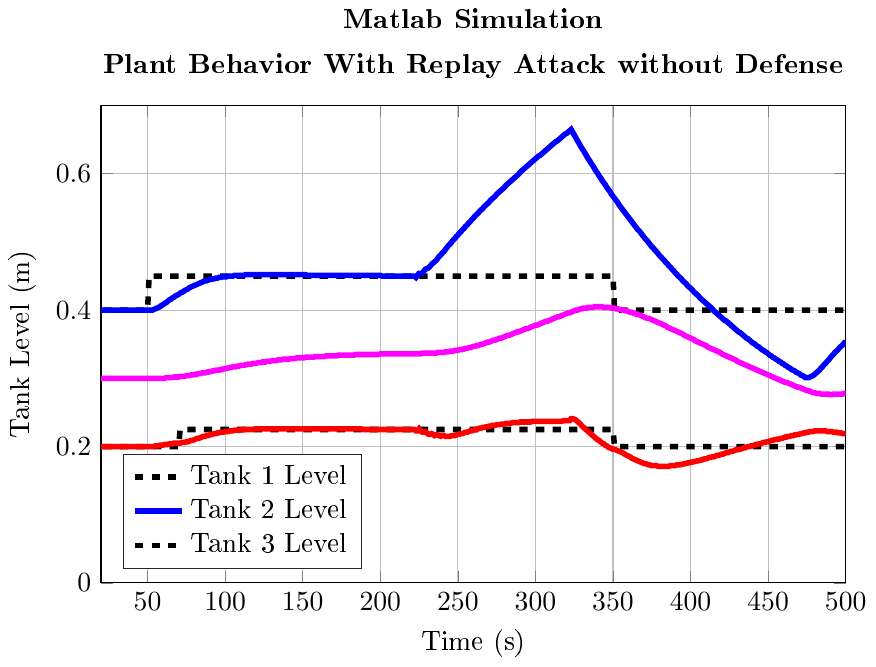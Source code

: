 % This file was created by matlab2tikz.
%
\documentclass[tikz]{standalone}
\usepackage[T1]{fontenc}
\usepackage[utf8]{inputenc}
\usepackage{pgfplots}
\usepackage{grffile}
\pgfplotsset{compat=newest}
\usetikzlibrary{plotmarks}
\usepgfplotslibrary{patchplots}
\usepackage{amsmath}

\begin{document}
\definecolor{mycolor1}{rgb}{1.0,0.0,1.0}%
%
\begin{tikzpicture}

\begin{axis}[%
width=0.78\columnwidth,
height=0.5\columnwidth,
at={(0\columnwidth,0\columnwidth)},
scale only axis,
xmin=20,
xmax=500,
xlabel={Time (s)},
xmajorgrids,
ymin=0,
ymax=0.7,
ylabel={Tank Level (m)},
ymajorgrids,
axis background/.style={fill=white},
title style={font=\bfseries,align=center},
title={Matlab Simulation\\[1ex]Plant Behavior With Replay Attack without Defense},
legend style={at={(0.03,0.03)},anchor=south west,legend cell align=left,align=left,draw=white!15!black}
]
\addplot [color=black,dashed,line width=2.0pt]
  table[row sep=crcr]{%
0	0.4\\
1	0.4\\
2	0.4\\
3	0.4\\
4	0.4\\
5	0.4\\
6	0.4\\
7	0.4\\
8	0.4\\
9	0.4\\
10	0.4\\
11	0.4\\
12	0.4\\
13	0.4\\
14	0.4\\
15	0.4\\
16	0.4\\
17	0.4\\
18	0.4\\
19	0.4\\
20	0.4\\
21	0.4\\
22	0.4\\
23	0.4\\
24	0.4\\
25	0.4\\
26	0.4\\
27	0.4\\
28	0.4\\
29	0.4\\
30	0.4\\
31	0.4\\
32	0.4\\
33	0.4\\
34	0.4\\
35	0.4\\
36	0.4\\
37	0.4\\
38	0.4\\
39	0.4\\
40	0.4\\
41	0.4\\
42	0.4\\
43	0.4\\
44	0.4\\
45	0.4\\
46	0.4\\
47	0.4\\
48	0.4\\
49	0.4\\
50	0.4\\
51	0.45\\
52	0.45\\
53	0.45\\
54	0.45\\
55	0.45\\
56	0.45\\
57	0.45\\
58	0.45\\
59	0.45\\
60	0.45\\
61	0.45\\
62	0.45\\
63	0.45\\
64	0.45\\
65	0.45\\
66	0.45\\
67	0.45\\
68	0.45\\
69	0.45\\
70	0.45\\
71	0.45\\
72	0.45\\
73	0.45\\
74	0.45\\
75	0.45\\
76	0.45\\
77	0.45\\
78	0.45\\
79	0.45\\
80	0.45\\
81	0.45\\
82	0.45\\
83	0.45\\
84	0.45\\
85	0.45\\
86	0.45\\
87	0.45\\
88	0.45\\
89	0.45\\
90	0.45\\
91	0.45\\
92	0.45\\
93	0.45\\
94	0.45\\
95	0.45\\
96	0.45\\
97	0.45\\
98	0.45\\
99	0.45\\
100	0.45\\
101	0.45\\
102	0.45\\
103	0.45\\
104	0.45\\
105	0.45\\
106	0.45\\
107	0.45\\
108	0.45\\
109	0.45\\
110	0.45\\
111	0.45\\
112	0.45\\
113	0.45\\
114	0.45\\
115	0.45\\
116	0.45\\
117	0.45\\
118	0.45\\
119	0.45\\
120	0.45\\
121	0.45\\
122	0.45\\
123	0.45\\
124	0.45\\
125	0.45\\
126	0.45\\
127	0.45\\
128	0.45\\
129	0.45\\
130	0.45\\
131	0.45\\
132	0.45\\
133	0.45\\
134	0.45\\
135	0.45\\
136	0.45\\
137	0.45\\
138	0.45\\
139	0.45\\
140	0.45\\
141	0.45\\
142	0.45\\
143	0.45\\
144	0.45\\
145	0.45\\
146	0.45\\
147	0.45\\
148	0.45\\
149	0.45\\
150	0.45\\
151	0.45\\
152	0.45\\
153	0.45\\
154	0.45\\
155	0.45\\
156	0.45\\
157	0.45\\
158	0.45\\
159	0.45\\
160	0.45\\
161	0.45\\
162	0.45\\
163	0.45\\
164	0.45\\
165	0.45\\
166	0.45\\
167	0.45\\
168	0.45\\
169	0.45\\
170	0.45\\
171	0.45\\
172	0.45\\
173	0.45\\
174	0.45\\
175	0.45\\
176	0.45\\
177	0.45\\
178	0.45\\
179	0.45\\
180	0.45\\
181	0.45\\
182	0.45\\
183	0.45\\
184	0.45\\
185	0.45\\
186	0.45\\
187	0.45\\
188	0.45\\
189	0.45\\
190	0.45\\
191	0.45\\
192	0.45\\
193	0.45\\
194	0.45\\
195	0.45\\
196	0.45\\
197	0.45\\
198	0.45\\
199	0.45\\
200	0.45\\
201	0.45\\
202	0.45\\
203	0.45\\
204	0.45\\
205	0.45\\
206	0.45\\
207	0.45\\
208	0.45\\
209	0.45\\
210	0.45\\
211	0.45\\
212	0.45\\
213	0.45\\
214	0.45\\
215	0.45\\
216	0.45\\
217	0.45\\
218	0.45\\
219	0.45\\
220	0.45\\
221	0.45\\
222	0.45\\
223	0.45\\
224	0.45\\
225	0.45\\
226	0.45\\
227	0.45\\
228	0.45\\
229	0.45\\
230	0.45\\
231	0.45\\
232	0.45\\
233	0.45\\
234	0.45\\
235	0.45\\
236	0.45\\
237	0.45\\
238	0.45\\
239	0.45\\
240	0.45\\
241	0.45\\
242	0.45\\
243	0.45\\
244	0.45\\
245	0.45\\
246	0.45\\
247	0.45\\
248	0.45\\
249	0.45\\
250	0.45\\
251	0.45\\
252	0.45\\
253	0.45\\
254	0.45\\
255	0.45\\
256	0.45\\
257	0.45\\
258	0.45\\
259	0.45\\
260	0.45\\
261	0.45\\
262	0.45\\
263	0.45\\
264	0.45\\
265	0.45\\
266	0.45\\
267	0.45\\
268	0.45\\
269	0.45\\
270	0.45\\
271	0.45\\
272	0.45\\
273	0.45\\
274	0.45\\
275	0.45\\
276	0.45\\
277	0.45\\
278	0.45\\
279	0.45\\
280	0.45\\
281	0.45\\
282	0.45\\
283	0.45\\
284	0.45\\
285	0.45\\
286	0.45\\
287	0.45\\
288	0.45\\
289	0.45\\
290	0.45\\
291	0.45\\
292	0.45\\
293	0.45\\
294	0.45\\
295	0.45\\
296	0.45\\
297	0.45\\
298	0.45\\
299	0.45\\
300	0.45\\
301	0.45\\
302	0.45\\
303	0.45\\
304	0.45\\
305	0.45\\
306	0.45\\
307	0.45\\
308	0.45\\
309	0.45\\
310	0.45\\
311	0.45\\
312	0.45\\
313	0.45\\
314	0.45\\
315	0.45\\
316	0.45\\
317	0.45\\
318	0.45\\
319	0.45\\
320	0.45\\
321	0.45\\
322	0.45\\
323	0.45\\
324	0.45\\
325	0.45\\
326	0.45\\
327	0.45\\
328	0.45\\
329	0.45\\
330	0.45\\
331	0.45\\
332	0.45\\
333	0.45\\
334	0.45\\
335	0.45\\
336	0.45\\
337	0.45\\
338	0.45\\
339	0.45\\
340	0.45\\
341	0.45\\
342	0.45\\
343	0.45\\
344	0.45\\
345	0.45\\
346	0.45\\
347	0.45\\
348	0.45\\
349	0.45\\
350	0.45\\
351	0.4\\
352	0.4\\
353	0.4\\
354	0.4\\
355	0.4\\
356	0.4\\
357	0.4\\
358	0.4\\
359	0.4\\
360	0.4\\
361	0.4\\
362	0.4\\
363	0.4\\
364	0.4\\
365	0.4\\
366	0.4\\
367	0.4\\
368	0.4\\
369	0.4\\
370	0.4\\
371	0.4\\
372	0.4\\
373	0.4\\
374	0.4\\
375	0.4\\
376	0.4\\
377	0.4\\
378	0.4\\
379	0.4\\
380	0.4\\
381	0.4\\
382	0.4\\
383	0.4\\
384	0.4\\
385	0.4\\
386	0.4\\
387	0.4\\
388	0.4\\
389	0.4\\
390	0.4\\
391	0.4\\
392	0.4\\
393	0.4\\
394	0.4\\
395	0.4\\
396	0.4\\
397	0.4\\
398	0.4\\
399	0.4\\
400	0.4\\
401	0.4\\
402	0.4\\
403	0.4\\
404	0.4\\
405	0.4\\
406	0.4\\
407	0.4\\
408	0.4\\
409	0.4\\
410	0.4\\
411	0.4\\
412	0.4\\
413	0.4\\
414	0.4\\
415	0.4\\
416	0.4\\
417	0.4\\
418	0.4\\
419	0.4\\
420	0.4\\
421	0.4\\
422	0.4\\
423	0.4\\
424	0.4\\
425	0.4\\
426	0.4\\
427	0.4\\
428	0.4\\
429	0.4\\
430	0.4\\
431	0.4\\
432	0.4\\
433	0.4\\
434	0.4\\
435	0.4\\
436	0.4\\
437	0.4\\
438	0.4\\
439	0.4\\
440	0.4\\
441	0.4\\
442	0.4\\
443	0.4\\
444	0.4\\
445	0.4\\
446	0.4\\
447	0.4\\
448	0.4\\
449	0.4\\
450	0.4\\
451	0.4\\
452	0.4\\
453	0.4\\
454	0.4\\
455	0.4\\
456	0.4\\
457	0.4\\
458	0.4\\
459	0.4\\
460	0.4\\
461	0.4\\
462	0.4\\
463	0.4\\
464	0.4\\
465	0.4\\
466	0.4\\
467	0.4\\
468	0.4\\
469	0.4\\
470	0.4\\
471	0.4\\
472	0.4\\
473	0.4\\
474	0.4\\
475	0.4\\
476	0.4\\
477	0.4\\
478	0.4\\
479	0.4\\
480	0.4\\
481	0.4\\
482	0.4\\
483	0.4\\
484	0.4\\
485	0.4\\
486	0.4\\
487	0.4\\
488	0.4\\
489	0.4\\
490	0.4\\
491	0.4\\
492	0.4\\
493	0.4\\
494	0.4\\
495	0.4\\
496	0.4\\
497	0.4\\
498	0.4\\
499	0.4\\
500	0.4\\
};
\addlegendentry{Tank 1 Level};

\addplot [color=blue,solid,line width=2.0pt]
  table[row sep=crcr]{%
0	0.4\\
1	0.4\\
2	0.4\\
3	0.4\\
4	0.4\\
5	0.4\\
6	0.4\\
7	0.4\\
8	0.4\\
9	0.4\\
10	0.4\\
11	0.4\\
12	0.4\\
13	0.4\\
14	0.4\\
15	0.4\\
16	0.4\\
17	0.4\\
18	0.4\\
19	0.4\\
20	0.4\\
21	0.4\\
22	0.4\\
23	0.4\\
24	0.4\\
25	0.4\\
26	0.4\\
27	0.4\\
28	0.4\\
29	0.4\\
30	0.4\\
31	0.4\\
32	0.4\\
33	0.4\\
34	0.4\\
35	0.4\\
36	0.4\\
37	0.4\\
38	0.4\\
39	0.4\\
40	0.4\\
41	0.4\\
42	0.4\\
43	0.4\\
44	0.4\\
45	0.4\\
46	0.4\\
47	0.4\\
48	0.4\\
49	0.4\\
50	0.4\\
51	0.4\\
52	0.4\\
53	0.4\\
54	0.401\\
55	0.402\\
56	0.403\\
57	0.404\\
58	0.405\\
59	0.407\\
60	0.408\\
61	0.41\\
62	0.411\\
63	0.413\\
64	0.415\\
65	0.416\\
66	0.418\\
67	0.419\\
68	0.421\\
69	0.422\\
70	0.423\\
71	0.425\\
72	0.426\\
73	0.427\\
74	0.429\\
75	0.43\\
76	0.431\\
77	0.433\\
78	0.434\\
79	0.435\\
80	0.436\\
81	0.437\\
82	0.438\\
83	0.439\\
84	0.44\\
85	0.441\\
86	0.442\\
87	0.443\\
88	0.443\\
89	0.444\\
90	0.445\\
91	0.445\\
92	0.446\\
93	0.446\\
94	0.447\\
95	0.447\\
96	0.448\\
97	0.448\\
98	0.449\\
99	0.449\\
100	0.449\\
101	0.449\\
102	0.45\\
103	0.45\\
104	0.45\\
105	0.45\\
106	0.451\\
107	0.451\\
108	0.451\\
109	0.451\\
110	0.451\\
111	0.451\\
112	0.451\\
113	0.452\\
114	0.452\\
115	0.452\\
116	0.452\\
117	0.452\\
118	0.452\\
119	0.452\\
120	0.452\\
121	0.452\\
122	0.452\\
123	0.452\\
124	0.452\\
125	0.452\\
126	0.452\\
127	0.452\\
128	0.452\\
129	0.452\\
130	0.452\\
131	0.452\\
132	0.452\\
133	0.452\\
134	0.452\\
135	0.452\\
136	0.452\\
137	0.452\\
138	0.452\\
139	0.452\\
140	0.452\\
141	0.452\\
142	0.452\\
143	0.452\\
144	0.452\\
145	0.452\\
146	0.452\\
147	0.452\\
148	0.452\\
149	0.452\\
150	0.452\\
151	0.452\\
152	0.452\\
153	0.451\\
154	0.451\\
155	0.451\\
156	0.451\\
157	0.451\\
158	0.451\\
159	0.451\\
160	0.451\\
161	0.451\\
162	0.451\\
163	0.451\\
164	0.451\\
165	0.451\\
166	0.451\\
167	0.451\\
168	0.451\\
169	0.451\\
170	0.451\\
171	0.451\\
172	0.451\\
173	0.451\\
174	0.451\\
175	0.451\\
176	0.451\\
177	0.451\\
178	0.451\\
179	0.451\\
180	0.451\\
181	0.451\\
182	0.451\\
183	0.451\\
184	0.451\\
185	0.451\\
186	0.451\\
187	0.451\\
188	0.451\\
189	0.451\\
190	0.451\\
191	0.451\\
192	0.451\\
193	0.451\\
194	0.451\\
195	0.451\\
196	0.451\\
197	0.451\\
198	0.451\\
199	0.451\\
200	0.451\\
201	0.45\\
202	0.45\\
203	0.45\\
204	0.45\\
205	0.45\\
206	0.45\\
207	0.45\\
208	0.45\\
209	0.45\\
210	0.45\\
211	0.45\\
212	0.45\\
213	0.45\\
214	0.45\\
215	0.45\\
216	0.45\\
217	0.45\\
218	0.45\\
219	0.45\\
220	0.45\\
221	0.45\\
222	0.45\\
223	0.448\\
224	0.451\\
225	0.454\\
226	0.454\\
227	0.454\\
228	0.457\\
229	0.46\\
230	0.461\\
231	0.462\\
232	0.464\\
233	0.467\\
234	0.469\\
235	0.471\\
236	0.473\\
237	0.476\\
238	0.479\\
239	0.481\\
240	0.484\\
241	0.486\\
242	0.489\\
243	0.492\\
244	0.495\\
245	0.497\\
246	0.5\\
247	0.503\\
248	0.505\\
249	0.508\\
250	0.51\\
251	0.513\\
252	0.515\\
253	0.518\\
254	0.52\\
255	0.523\\
256	0.525\\
257	0.528\\
258	0.53\\
259	0.533\\
260	0.535\\
261	0.538\\
262	0.54\\
263	0.542\\
264	0.545\\
265	0.547\\
266	0.549\\
267	0.552\\
268	0.554\\
269	0.556\\
270	0.558\\
271	0.561\\
272	0.563\\
273	0.565\\
274	0.567\\
275	0.57\\
276	0.572\\
277	0.574\\
278	0.576\\
279	0.578\\
280	0.58\\
281	0.583\\
282	0.585\\
283	0.587\\
284	0.589\\
285	0.591\\
286	0.593\\
287	0.595\\
288	0.597\\
289	0.599\\
290	0.602\\
291	0.604\\
292	0.606\\
293	0.608\\
294	0.61\\
295	0.612\\
296	0.614\\
297	0.616\\
298	0.618\\
299	0.62\\
300	0.622\\
301	0.624\\
302	0.626\\
303	0.627\\
304	0.629\\
305	0.631\\
306	0.633\\
307	0.635\\
308	0.637\\
309	0.639\\
310	0.641\\
311	0.643\\
312	0.645\\
313	0.647\\
314	0.648\\
315	0.65\\
316	0.652\\
317	0.654\\
318	0.656\\
319	0.658\\
320	0.659\\
321	0.661\\
322	0.663\\
323	0.665\\
324	0.661\\
325	0.657\\
326	0.653\\
327	0.649\\
328	0.645\\
329	0.641\\
330	0.637\\
331	0.634\\
332	0.63\\
333	0.626\\
334	0.622\\
335	0.619\\
336	0.615\\
337	0.612\\
338	0.608\\
339	0.604\\
340	0.601\\
341	0.597\\
342	0.594\\
343	0.59\\
344	0.587\\
345	0.584\\
346	0.58\\
347	0.577\\
348	0.574\\
349	0.57\\
350	0.567\\
351	0.564\\
352	0.561\\
353	0.558\\
354	0.554\\
355	0.551\\
356	0.548\\
357	0.545\\
358	0.542\\
359	0.539\\
360	0.536\\
361	0.533\\
362	0.53\\
363	0.527\\
364	0.524\\
365	0.521\\
366	0.518\\
367	0.516\\
368	0.513\\
369	0.51\\
370	0.507\\
371	0.504\\
372	0.502\\
373	0.499\\
374	0.496\\
375	0.493\\
376	0.491\\
377	0.488\\
378	0.486\\
379	0.483\\
380	0.48\\
381	0.478\\
382	0.475\\
383	0.473\\
384	0.47\\
385	0.468\\
386	0.465\\
387	0.463\\
388	0.46\\
389	0.458\\
390	0.455\\
391	0.453\\
392	0.45\\
393	0.448\\
394	0.446\\
395	0.443\\
396	0.441\\
397	0.439\\
398	0.436\\
399	0.434\\
400	0.432\\
401	0.43\\
402	0.427\\
403	0.425\\
404	0.423\\
405	0.421\\
406	0.418\\
407	0.416\\
408	0.414\\
409	0.412\\
410	0.41\\
411	0.408\\
412	0.406\\
413	0.404\\
414	0.402\\
415	0.399\\
416	0.397\\
417	0.395\\
418	0.393\\
419	0.391\\
420	0.389\\
421	0.387\\
422	0.385\\
423	0.384\\
424	0.382\\
425	0.38\\
426	0.378\\
427	0.376\\
428	0.374\\
429	0.372\\
430	0.37\\
431	0.368\\
432	0.367\\
433	0.365\\
434	0.363\\
435	0.361\\
436	0.359\\
437	0.358\\
438	0.356\\
439	0.354\\
440	0.352\\
441	0.351\\
442	0.349\\
443	0.347\\
444	0.346\\
445	0.344\\
446	0.342\\
447	0.341\\
448	0.339\\
449	0.338\\
450	0.336\\
451	0.334\\
452	0.333\\
453	0.331\\
454	0.33\\
455	0.328\\
456	0.327\\
457	0.325\\
458	0.324\\
459	0.322\\
460	0.321\\
461	0.319\\
462	0.318\\
463	0.316\\
464	0.315\\
465	0.313\\
466	0.312\\
467	0.311\\
468	0.309\\
469	0.308\\
470	0.307\\
471	0.305\\
472	0.304\\
473	0.303\\
474	0.301\\
475	0.301\\
476	0.301\\
477	0.302\\
478	0.303\\
479	0.304\\
480	0.306\\
481	0.308\\
482	0.31\\
483	0.312\\
484	0.315\\
485	0.317\\
486	0.32\\
487	0.322\\
488	0.325\\
489	0.327\\
490	0.33\\
491	0.333\\
492	0.335\\
493	0.338\\
494	0.34\\
495	0.342\\
496	0.345\\
497	0.347\\
498	0.349\\
499	0.352\\
500	0.354\\
};
\addlegendentry{Tank 2 Level};

\addplot [color=black,dashed,line width=2.0pt]
  table[row sep=crcr]{%
0	0.2\\
1	0.2\\
2	0.2\\
3	0.2\\
4	0.2\\
5	0.2\\
6	0.2\\
7	0.2\\
8	0.2\\
9	0.2\\
10	0.2\\
11	0.2\\
12	0.2\\
13	0.2\\
14	0.2\\
15	0.2\\
16	0.2\\
17	0.2\\
18	0.2\\
19	0.2\\
20	0.2\\
21	0.2\\
22	0.2\\
23	0.2\\
24	0.2\\
25	0.2\\
26	0.2\\
27	0.2\\
28	0.2\\
29	0.2\\
30	0.2\\
31	0.2\\
32	0.2\\
33	0.2\\
34	0.2\\
35	0.2\\
36	0.2\\
37	0.2\\
38	0.2\\
39	0.2\\
40	0.2\\
41	0.2\\
42	0.2\\
43	0.2\\
44	0.2\\
45	0.2\\
46	0.2\\
47	0.2\\
48	0.2\\
49	0.2\\
50	0.2\\
51	0.2\\
52	0.2\\
53	0.2\\
54	0.2\\
55	0.2\\
56	0.2\\
57	0.2\\
58	0.2\\
59	0.2\\
60	0.2\\
61	0.2\\
62	0.2\\
63	0.2\\
64	0.2\\
65	0.2\\
66	0.2\\
67	0.2\\
68	0.2\\
69	0.2\\
70	0.2\\
71	0.225\\
72	0.225\\
73	0.225\\
74	0.225\\
75	0.225\\
76	0.225\\
77	0.225\\
78	0.225\\
79	0.225\\
80	0.225\\
81	0.225\\
82	0.225\\
83	0.225\\
84	0.225\\
85	0.225\\
86	0.225\\
87	0.225\\
88	0.225\\
89	0.225\\
90	0.225\\
91	0.225\\
92	0.225\\
93	0.225\\
94	0.225\\
95	0.225\\
96	0.225\\
97	0.225\\
98	0.225\\
99	0.225\\
100	0.225\\
101	0.225\\
102	0.225\\
103	0.225\\
104	0.225\\
105	0.225\\
106	0.225\\
107	0.225\\
108	0.225\\
109	0.225\\
110	0.225\\
111	0.225\\
112	0.225\\
113	0.225\\
114	0.225\\
115	0.225\\
116	0.225\\
117	0.225\\
118	0.225\\
119	0.225\\
120	0.225\\
121	0.225\\
122	0.225\\
123	0.225\\
124	0.225\\
125	0.225\\
126	0.225\\
127	0.225\\
128	0.225\\
129	0.225\\
130	0.225\\
131	0.225\\
132	0.225\\
133	0.225\\
134	0.225\\
135	0.225\\
136	0.225\\
137	0.225\\
138	0.225\\
139	0.225\\
140	0.225\\
141	0.225\\
142	0.225\\
143	0.225\\
144	0.225\\
145	0.225\\
146	0.225\\
147	0.225\\
148	0.225\\
149	0.225\\
150	0.225\\
151	0.225\\
152	0.225\\
153	0.225\\
154	0.225\\
155	0.225\\
156	0.225\\
157	0.225\\
158	0.225\\
159	0.225\\
160	0.225\\
161	0.225\\
162	0.225\\
163	0.225\\
164	0.225\\
165	0.225\\
166	0.225\\
167	0.225\\
168	0.225\\
169	0.225\\
170	0.225\\
171	0.225\\
172	0.225\\
173	0.225\\
174	0.225\\
175	0.225\\
176	0.225\\
177	0.225\\
178	0.225\\
179	0.225\\
180	0.225\\
181	0.225\\
182	0.225\\
183	0.225\\
184	0.225\\
185	0.225\\
186	0.225\\
187	0.225\\
188	0.225\\
189	0.225\\
190	0.225\\
191	0.225\\
192	0.225\\
193	0.225\\
194	0.225\\
195	0.225\\
196	0.225\\
197	0.225\\
198	0.225\\
199	0.225\\
200	0.225\\
201	0.225\\
202	0.225\\
203	0.225\\
204	0.225\\
205	0.225\\
206	0.225\\
207	0.225\\
208	0.225\\
209	0.225\\
210	0.225\\
211	0.225\\
212	0.225\\
213	0.225\\
214	0.225\\
215	0.225\\
216	0.225\\
217	0.225\\
218	0.225\\
219	0.225\\
220	0.225\\
221	0.225\\
222	0.225\\
223	0.225\\
224	0.225\\
225	0.225\\
226	0.225\\
227	0.225\\
228	0.225\\
229	0.225\\
230	0.225\\
231	0.225\\
232	0.225\\
233	0.225\\
234	0.225\\
235	0.225\\
236	0.225\\
237	0.225\\
238	0.225\\
239	0.225\\
240	0.225\\
241	0.225\\
242	0.225\\
243	0.225\\
244	0.225\\
245	0.225\\
246	0.225\\
247	0.225\\
248	0.225\\
249	0.225\\
250	0.225\\
251	0.225\\
252	0.225\\
253	0.225\\
254	0.225\\
255	0.225\\
256	0.225\\
257	0.225\\
258	0.225\\
259	0.225\\
260	0.225\\
261	0.225\\
262	0.225\\
263	0.225\\
264	0.225\\
265	0.225\\
266	0.225\\
267	0.225\\
268	0.225\\
269	0.225\\
270	0.225\\
271	0.225\\
272	0.225\\
273	0.225\\
274	0.225\\
275	0.225\\
276	0.225\\
277	0.225\\
278	0.225\\
279	0.225\\
280	0.225\\
281	0.225\\
282	0.225\\
283	0.225\\
284	0.225\\
285	0.225\\
286	0.225\\
287	0.225\\
288	0.225\\
289	0.225\\
290	0.225\\
291	0.225\\
292	0.225\\
293	0.225\\
294	0.225\\
295	0.225\\
296	0.225\\
297	0.225\\
298	0.225\\
299	0.225\\
300	0.225\\
301	0.225\\
302	0.225\\
303	0.225\\
304	0.225\\
305	0.225\\
306	0.225\\
307	0.225\\
308	0.225\\
309	0.225\\
310	0.225\\
311	0.225\\
312	0.225\\
313	0.225\\
314	0.225\\
315	0.225\\
316	0.225\\
317	0.225\\
318	0.225\\
319	0.225\\
320	0.225\\
321	0.225\\
322	0.225\\
323	0.225\\
324	0.225\\
325	0.225\\
326	0.225\\
327	0.225\\
328	0.225\\
329	0.225\\
330	0.225\\
331	0.225\\
332	0.225\\
333	0.225\\
334	0.225\\
335	0.225\\
336	0.225\\
337	0.225\\
338	0.225\\
339	0.225\\
340	0.225\\
341	0.225\\
342	0.225\\
343	0.225\\
344	0.225\\
345	0.225\\
346	0.225\\
347	0.225\\
348	0.225\\
349	0.225\\
350	0.225\\
351	0.2\\
352	0.2\\
353	0.2\\
354	0.2\\
355	0.2\\
356	0.2\\
357	0.2\\
358	0.2\\
359	0.2\\
360	0.2\\
361	0.2\\
362	0.2\\
363	0.2\\
364	0.2\\
365	0.2\\
366	0.2\\
367	0.2\\
368	0.2\\
369	0.2\\
370	0.2\\
371	0.2\\
372	0.2\\
373	0.2\\
374	0.2\\
375	0.2\\
376	0.2\\
377	0.2\\
378	0.2\\
379	0.2\\
380	0.2\\
381	0.2\\
382	0.2\\
383	0.2\\
384	0.2\\
385	0.2\\
386	0.2\\
387	0.2\\
388	0.2\\
389	0.2\\
390	0.2\\
391	0.2\\
392	0.2\\
393	0.2\\
394	0.2\\
395	0.2\\
396	0.2\\
397	0.2\\
398	0.2\\
399	0.2\\
400	0.2\\
401	0.2\\
402	0.2\\
403	0.2\\
404	0.2\\
405	0.2\\
406	0.2\\
407	0.2\\
408	0.2\\
409	0.2\\
410	0.2\\
411	0.2\\
412	0.2\\
413	0.2\\
414	0.2\\
415	0.2\\
416	0.2\\
417	0.2\\
418	0.2\\
419	0.2\\
420	0.2\\
421	0.2\\
422	0.2\\
423	0.2\\
424	0.2\\
425	0.2\\
426	0.2\\
427	0.2\\
428	0.2\\
429	0.2\\
430	0.2\\
431	0.2\\
432	0.2\\
433	0.2\\
434	0.2\\
435	0.2\\
436	0.2\\
437	0.2\\
438	0.2\\
439	0.2\\
440	0.2\\
441	0.2\\
442	0.2\\
443	0.2\\
444	0.2\\
445	0.2\\
446	0.2\\
447	0.2\\
448	0.2\\
449	0.2\\
450	0.2\\
451	0.2\\
452	0.2\\
453	0.2\\
454	0.2\\
455	0.2\\
456	0.2\\
457	0.2\\
458	0.2\\
459	0.2\\
460	0.2\\
461	0.2\\
462	0.2\\
463	0.2\\
464	0.2\\
465	0.2\\
466	0.2\\
467	0.2\\
468	0.2\\
469	0.2\\
470	0.2\\
471	0.2\\
472	0.2\\
473	0.2\\
474	0.2\\
475	0.2\\
476	0.2\\
477	0.2\\
478	0.2\\
479	0.2\\
480	0.2\\
481	0.2\\
482	0.2\\
483	0.2\\
484	0.2\\
485	0.2\\
486	0.2\\
487	0.2\\
488	0.2\\
489	0.2\\
490	0.2\\
491	0.2\\
492	0.2\\
493	0.2\\
494	0.2\\
495	0.2\\
496	0.2\\
497	0.2\\
498	0.2\\
499	0.2\\
500	0.2\\
};
\addlegendentry{Tank 3 Level};

\addplot [color=red,solid,line width=2.0pt,forget plot]
  table[row sep=crcr]{%
0	0.2\\
1	0.2\\
2	0.2\\
3	0.2\\
4	0.2\\
5	0.2\\
6	0.2\\
7	0.2\\
8	0.2\\
9	0.2\\
10	0.2\\
11	0.2\\
12	0.2\\
13	0.2\\
14	0.2\\
15	0.2\\
16	0.2\\
17	0.2\\
18	0.2\\
19	0.2\\
20	0.2\\
21	0.2\\
22	0.2\\
23	0.2\\
24	0.2\\
25	0.2\\
26	0.2\\
27	0.2\\
28	0.2\\
29	0.2\\
30	0.2\\
31	0.2\\
32	0.2\\
33	0.2\\
34	0.2\\
35	0.2\\
36	0.2\\
37	0.2\\
38	0.2\\
39	0.2\\
40	0.2\\
41	0.2\\
42	0.2\\
43	0.2\\
44	0.2\\
45	0.2\\
46	0.2\\
47	0.2\\
48	0.2\\
49	0.2\\
50	0.2\\
51	0.2\\
52	0.2\\
53	0.2\\
54	0.2\\
55	0.201\\
56	0.201\\
57	0.201\\
58	0.202\\
59	0.202\\
60	0.202\\
61	0.203\\
62	0.203\\
63	0.203\\
64	0.204\\
65	0.204\\
66	0.204\\
67	0.205\\
68	0.205\\
69	0.205\\
70	0.205\\
71	0.205\\
72	0.206\\
73	0.206\\
74	0.206\\
75	0.207\\
76	0.207\\
77	0.208\\
78	0.209\\
79	0.209\\
80	0.21\\
81	0.211\\
82	0.212\\
83	0.212\\
84	0.213\\
85	0.214\\
86	0.215\\
87	0.215\\
88	0.216\\
89	0.216\\
90	0.217\\
91	0.218\\
92	0.218\\
93	0.219\\
94	0.219\\
95	0.22\\
96	0.22\\
97	0.221\\
98	0.221\\
99	0.221\\
100	0.222\\
101	0.222\\
102	0.222\\
103	0.223\\
104	0.223\\
105	0.223\\
106	0.224\\
107	0.224\\
108	0.224\\
109	0.224\\
110	0.224\\
111	0.225\\
112	0.225\\
113	0.225\\
114	0.225\\
115	0.225\\
116	0.225\\
117	0.225\\
118	0.225\\
119	0.226\\
120	0.226\\
121	0.226\\
122	0.226\\
123	0.226\\
124	0.226\\
125	0.226\\
126	0.226\\
127	0.226\\
128	0.226\\
129	0.226\\
130	0.226\\
131	0.226\\
132	0.226\\
133	0.226\\
134	0.226\\
135	0.226\\
136	0.226\\
137	0.226\\
138	0.226\\
139	0.226\\
140	0.226\\
141	0.226\\
142	0.226\\
143	0.226\\
144	0.226\\
145	0.226\\
146	0.226\\
147	0.226\\
148	0.226\\
149	0.226\\
150	0.226\\
151	0.226\\
152	0.226\\
153	0.226\\
154	0.226\\
155	0.226\\
156	0.226\\
157	0.226\\
158	0.226\\
159	0.226\\
160	0.226\\
161	0.226\\
162	0.226\\
163	0.226\\
164	0.226\\
165	0.226\\
166	0.226\\
167	0.226\\
168	0.226\\
169	0.226\\
170	0.226\\
171	0.226\\
172	0.226\\
173	0.226\\
174	0.226\\
175	0.226\\
176	0.226\\
177	0.226\\
178	0.226\\
179	0.226\\
180	0.226\\
181	0.226\\
182	0.226\\
183	0.226\\
184	0.226\\
185	0.226\\
186	0.226\\
187	0.226\\
188	0.226\\
189	0.225\\
190	0.225\\
191	0.225\\
192	0.225\\
193	0.225\\
194	0.225\\
195	0.225\\
196	0.225\\
197	0.225\\
198	0.225\\
199	0.225\\
200	0.225\\
201	0.225\\
202	0.225\\
203	0.225\\
204	0.225\\
205	0.225\\
206	0.225\\
207	0.225\\
208	0.225\\
209	0.225\\
210	0.225\\
211	0.225\\
212	0.225\\
213	0.225\\
214	0.225\\
215	0.225\\
216	0.225\\
217	0.225\\
218	0.225\\
219	0.225\\
220	0.225\\
221	0.225\\
222	0.225\\
223	0.223\\
224	0.223\\
225	0.226\\
226	0.223\\
227	0.221\\
228	0.221\\
229	0.222\\
230	0.22\\
231	0.218\\
232	0.218\\
233	0.219\\
234	0.218\\
235	0.216\\
236	0.217\\
237	0.217\\
238	0.216\\
239	0.215\\
240	0.216\\
241	0.216\\
242	0.215\\
243	0.215\\
244	0.215\\
245	0.215\\
246	0.216\\
247	0.216\\
248	0.216\\
249	0.217\\
250	0.218\\
251	0.218\\
252	0.219\\
253	0.219\\
254	0.22\\
255	0.221\\
256	0.221\\
257	0.222\\
258	0.223\\
259	0.223\\
260	0.224\\
261	0.225\\
262	0.225\\
263	0.226\\
264	0.227\\
265	0.227\\
266	0.228\\
267	0.228\\
268	0.229\\
269	0.229\\
270	0.23\\
271	0.23\\
272	0.231\\
273	0.231\\
274	0.231\\
275	0.232\\
276	0.232\\
277	0.232\\
278	0.233\\
279	0.233\\
280	0.233\\
281	0.234\\
282	0.234\\
283	0.234\\
284	0.234\\
285	0.235\\
286	0.235\\
287	0.235\\
288	0.235\\
289	0.235\\
290	0.236\\
291	0.236\\
292	0.236\\
293	0.236\\
294	0.236\\
295	0.236\\
296	0.236\\
297	0.236\\
298	0.237\\
299	0.237\\
300	0.237\\
301	0.237\\
302	0.237\\
303	0.237\\
304	0.237\\
305	0.237\\
306	0.237\\
307	0.237\\
308	0.237\\
309	0.237\\
310	0.237\\
311	0.237\\
312	0.237\\
313	0.237\\
314	0.237\\
315	0.237\\
316	0.237\\
317	0.237\\
318	0.238\\
319	0.238\\
320	0.238\\
321	0.238\\
322	0.238\\
323	0.241\\
324	0.241\\
325	0.24\\
326	0.239\\
327	0.237\\
328	0.235\\
329	0.233\\
330	0.23\\
331	0.228\\
332	0.226\\
333	0.224\\
334	0.222\\
335	0.22\\
336	0.218\\
337	0.216\\
338	0.214\\
339	0.212\\
340	0.21\\
341	0.209\\
342	0.207\\
343	0.205\\
344	0.204\\
345	0.202\\
346	0.201\\
347	0.199\\
348	0.198\\
349	0.197\\
350	0.196\\
351	0.196\\
352	0.195\\
353	0.194\\
354	0.193\\
355	0.192\\
356	0.191\\
357	0.19\\
358	0.188\\
359	0.187\\
360	0.186\\
361	0.185\\
362	0.183\\
363	0.182\\
364	0.181\\
365	0.18\\
366	0.179\\
367	0.178\\
368	0.177\\
369	0.176\\
370	0.175\\
371	0.175\\
372	0.174\\
373	0.173\\
374	0.173\\
375	0.172\\
376	0.172\\
377	0.172\\
378	0.172\\
379	0.171\\
380	0.171\\
381	0.171\\
382	0.171\\
383	0.171\\
384	0.171\\
385	0.171\\
386	0.171\\
387	0.172\\
388	0.172\\
389	0.172\\
390	0.172\\
391	0.173\\
392	0.173\\
393	0.173\\
394	0.174\\
395	0.174\\
396	0.175\\
397	0.175\\
398	0.176\\
399	0.176\\
400	0.177\\
401	0.177\\
402	0.178\\
403	0.178\\
404	0.179\\
405	0.179\\
406	0.18\\
407	0.18\\
408	0.181\\
409	0.182\\
410	0.182\\
411	0.183\\
412	0.184\\
413	0.184\\
414	0.185\\
415	0.185\\
416	0.186\\
417	0.187\\
418	0.187\\
419	0.188\\
420	0.189\\
421	0.189\\
422	0.19\\
423	0.191\\
424	0.191\\
425	0.192\\
426	0.193\\
427	0.193\\
428	0.194\\
429	0.195\\
430	0.195\\
431	0.196\\
432	0.196\\
433	0.197\\
434	0.198\\
435	0.198\\
436	0.199\\
437	0.2\\
438	0.2\\
439	0.201\\
440	0.201\\
441	0.202\\
442	0.203\\
443	0.203\\
444	0.204\\
445	0.204\\
446	0.205\\
447	0.206\\
448	0.206\\
449	0.207\\
450	0.207\\
451	0.208\\
452	0.209\\
453	0.209\\
454	0.21\\
455	0.21\\
456	0.211\\
457	0.211\\
458	0.212\\
459	0.212\\
460	0.213\\
461	0.214\\
462	0.214\\
463	0.215\\
464	0.215\\
465	0.216\\
466	0.216\\
467	0.217\\
468	0.217\\
469	0.218\\
470	0.218\\
471	0.219\\
472	0.219\\
473	0.22\\
474	0.22\\
475	0.221\\
476	0.221\\
477	0.222\\
478	0.222\\
479	0.222\\
480	0.223\\
481	0.223\\
482	0.223\\
483	0.223\\
484	0.223\\
485	0.223\\
486	0.223\\
487	0.223\\
488	0.222\\
489	0.222\\
490	0.222\\
491	0.222\\
492	0.221\\
493	0.221\\
494	0.221\\
495	0.22\\
496	0.22\\
497	0.22\\
498	0.219\\
499	0.219\\
500	0.219\\
};
\addplot [color=mycolor1,solid,line width=2.0pt,forget plot]
  table[row sep=crcr]{%
0	0.3\\
1	0.3\\
2	0.3\\
3	0.3\\
4	0.3\\
5	0.3\\
6	0.3\\
7	0.3\\
8	0.3\\
9	0.3\\
10	0.3\\
11	0.3\\
12	0.3\\
13	0.3\\
14	0.3\\
15	0.3\\
16	0.3\\
17	0.3\\
18	0.3\\
19	0.3\\
20	0.3\\
21	0.3\\
22	0.3\\
23	0.3\\
24	0.3\\
25	0.3\\
26	0.3\\
27	0.3\\
28	0.3\\
29	0.3\\
30	0.3\\
31	0.3\\
32	0.3\\
33	0.3\\
34	0.3\\
35	0.3\\
36	0.3\\
37	0.3\\
38	0.3\\
39	0.3\\
40	0.3\\
41	0.3\\
42	0.3\\
43	0.3\\
44	0.3\\
45	0.3\\
46	0.3\\
47	0.3\\
48	0.3\\
49	0.3\\
50	0.3\\
51	0.3\\
52	0.3\\
53	0.3\\
54	0.3\\
55	0.3\\
56	0.3\\
57	0.3\\
58	0.3\\
59	0.3\\
60	0.3\\
61	0.3\\
62	0.301\\
63	0.301\\
64	0.301\\
65	0.301\\
66	0.301\\
67	0.302\\
68	0.302\\
69	0.302\\
70	0.302\\
71	0.303\\
72	0.303\\
73	0.303\\
74	0.303\\
75	0.304\\
76	0.304\\
77	0.304\\
78	0.305\\
79	0.305\\
80	0.305\\
81	0.306\\
82	0.306\\
83	0.307\\
84	0.307\\
85	0.308\\
86	0.308\\
87	0.308\\
88	0.309\\
89	0.309\\
90	0.31\\
91	0.31\\
92	0.311\\
93	0.311\\
94	0.312\\
95	0.312\\
96	0.312\\
97	0.313\\
98	0.313\\
99	0.314\\
100	0.314\\
101	0.315\\
102	0.315\\
103	0.316\\
104	0.316\\
105	0.317\\
106	0.317\\
107	0.317\\
108	0.318\\
109	0.318\\
110	0.319\\
111	0.319\\
112	0.319\\
113	0.32\\
114	0.32\\
115	0.321\\
116	0.321\\
117	0.321\\
118	0.322\\
119	0.322\\
120	0.322\\
121	0.323\\
122	0.323\\
123	0.323\\
124	0.324\\
125	0.324\\
126	0.324\\
127	0.325\\
128	0.325\\
129	0.325\\
130	0.326\\
131	0.326\\
132	0.326\\
133	0.326\\
134	0.327\\
135	0.327\\
136	0.327\\
137	0.328\\
138	0.328\\
139	0.328\\
140	0.328\\
141	0.328\\
142	0.329\\
143	0.329\\
144	0.329\\
145	0.329\\
146	0.33\\
147	0.33\\
148	0.33\\
149	0.33\\
150	0.33\\
151	0.33\\
152	0.331\\
153	0.331\\
154	0.331\\
155	0.331\\
156	0.331\\
157	0.331\\
158	0.332\\
159	0.332\\
160	0.332\\
161	0.332\\
162	0.332\\
163	0.332\\
164	0.332\\
165	0.333\\
166	0.333\\
167	0.333\\
168	0.333\\
169	0.333\\
170	0.333\\
171	0.333\\
172	0.333\\
173	0.334\\
174	0.334\\
175	0.334\\
176	0.334\\
177	0.334\\
178	0.334\\
179	0.334\\
180	0.334\\
181	0.334\\
182	0.334\\
183	0.334\\
184	0.335\\
185	0.335\\
186	0.335\\
187	0.335\\
188	0.335\\
189	0.335\\
190	0.335\\
191	0.335\\
192	0.335\\
193	0.335\\
194	0.335\\
195	0.335\\
196	0.335\\
197	0.335\\
198	0.335\\
199	0.335\\
200	0.336\\
201	0.336\\
202	0.336\\
203	0.336\\
204	0.336\\
205	0.336\\
206	0.336\\
207	0.336\\
208	0.336\\
209	0.336\\
210	0.336\\
211	0.336\\
212	0.336\\
213	0.336\\
214	0.336\\
215	0.336\\
216	0.336\\
217	0.336\\
218	0.336\\
219	0.336\\
220	0.336\\
221	0.336\\
222	0.336\\
223	0.336\\
224	0.336\\
225	0.336\\
226	0.336\\
227	0.337\\
228	0.337\\
229	0.337\\
230	0.337\\
231	0.337\\
232	0.337\\
233	0.337\\
234	0.337\\
235	0.337\\
236	0.337\\
237	0.338\\
238	0.338\\
239	0.338\\
240	0.338\\
241	0.338\\
242	0.339\\
243	0.339\\
244	0.339\\
245	0.34\\
246	0.34\\
247	0.34\\
248	0.341\\
249	0.341\\
250	0.341\\
251	0.342\\
252	0.342\\
253	0.343\\
254	0.343\\
255	0.344\\
256	0.344\\
257	0.345\\
258	0.345\\
259	0.346\\
260	0.347\\
261	0.347\\
262	0.348\\
263	0.348\\
264	0.349\\
265	0.35\\
266	0.35\\
267	0.351\\
268	0.352\\
269	0.353\\
270	0.353\\
271	0.354\\
272	0.355\\
273	0.356\\
274	0.356\\
275	0.357\\
276	0.358\\
277	0.359\\
278	0.359\\
279	0.36\\
280	0.361\\
281	0.362\\
282	0.363\\
283	0.363\\
284	0.364\\
285	0.365\\
286	0.366\\
287	0.367\\
288	0.368\\
289	0.368\\
290	0.369\\
291	0.37\\
292	0.371\\
293	0.372\\
294	0.373\\
295	0.373\\
296	0.374\\
297	0.375\\
298	0.376\\
299	0.377\\
300	0.378\\
301	0.378\\
302	0.379\\
303	0.38\\
304	0.381\\
305	0.382\\
306	0.383\\
307	0.384\\
308	0.384\\
309	0.385\\
310	0.386\\
311	0.387\\
312	0.388\\
313	0.389\\
314	0.39\\
315	0.39\\
316	0.391\\
317	0.392\\
318	0.393\\
319	0.394\\
320	0.395\\
321	0.396\\
322	0.396\\
323	0.397\\
324	0.398\\
325	0.399\\
326	0.4\\
327	0.4\\
328	0.401\\
329	0.402\\
330	0.402\\
331	0.403\\
332	0.403\\
333	0.403\\
334	0.404\\
335	0.404\\
336	0.404\\
337	0.404\\
338	0.405\\
339	0.405\\
340	0.405\\
341	0.405\\
342	0.405\\
343	0.405\\
344	0.404\\
345	0.404\\
346	0.404\\
347	0.404\\
348	0.404\\
349	0.403\\
350	0.403\\
351	0.403\\
352	0.402\\
353	0.402\\
354	0.401\\
355	0.401\\
356	0.4\\
357	0.4\\
358	0.399\\
359	0.399\\
360	0.398\\
361	0.397\\
362	0.397\\
363	0.396\\
364	0.395\\
365	0.394\\
366	0.394\\
367	0.393\\
368	0.392\\
369	0.391\\
370	0.39\\
371	0.389\\
372	0.388\\
373	0.388\\
374	0.387\\
375	0.386\\
376	0.385\\
377	0.384\\
378	0.383\\
379	0.382\\
380	0.381\\
381	0.38\\
382	0.379\\
383	0.378\\
384	0.377\\
385	0.375\\
386	0.374\\
387	0.373\\
388	0.372\\
389	0.371\\
390	0.37\\
391	0.369\\
392	0.368\\
393	0.367\\
394	0.366\\
395	0.365\\
396	0.363\\
397	0.362\\
398	0.361\\
399	0.36\\
400	0.359\\
401	0.358\\
402	0.357\\
403	0.355\\
404	0.354\\
405	0.353\\
406	0.352\\
407	0.351\\
408	0.35\\
409	0.349\\
410	0.348\\
411	0.346\\
412	0.345\\
413	0.344\\
414	0.343\\
415	0.342\\
416	0.341\\
417	0.34\\
418	0.339\\
419	0.338\\
420	0.336\\
421	0.335\\
422	0.334\\
423	0.333\\
424	0.332\\
425	0.331\\
426	0.33\\
427	0.329\\
428	0.328\\
429	0.327\\
430	0.325\\
431	0.324\\
432	0.323\\
433	0.322\\
434	0.321\\
435	0.32\\
436	0.319\\
437	0.318\\
438	0.317\\
439	0.316\\
440	0.315\\
441	0.314\\
442	0.313\\
443	0.312\\
444	0.311\\
445	0.31\\
446	0.309\\
447	0.308\\
448	0.307\\
449	0.306\\
450	0.305\\
451	0.304\\
452	0.303\\
453	0.302\\
454	0.301\\
455	0.3\\
456	0.299\\
457	0.298\\
458	0.297\\
459	0.296\\
460	0.295\\
461	0.294\\
462	0.294\\
463	0.293\\
464	0.292\\
465	0.291\\
466	0.29\\
467	0.289\\
468	0.288\\
469	0.287\\
470	0.287\\
471	0.286\\
472	0.285\\
473	0.284\\
474	0.283\\
475	0.282\\
476	0.282\\
477	0.281\\
478	0.28\\
479	0.279\\
480	0.279\\
481	0.278\\
482	0.278\\
483	0.278\\
484	0.277\\
485	0.277\\
486	0.277\\
487	0.277\\
488	0.277\\
489	0.277\\
490	0.276\\
491	0.276\\
492	0.277\\
493	0.277\\
494	0.277\\
495	0.277\\
496	0.277\\
497	0.277\\
498	0.277\\
499	0.278\\
500	0.278\\
};
\end{axis}
\end{tikzpicture}%
\end{document}